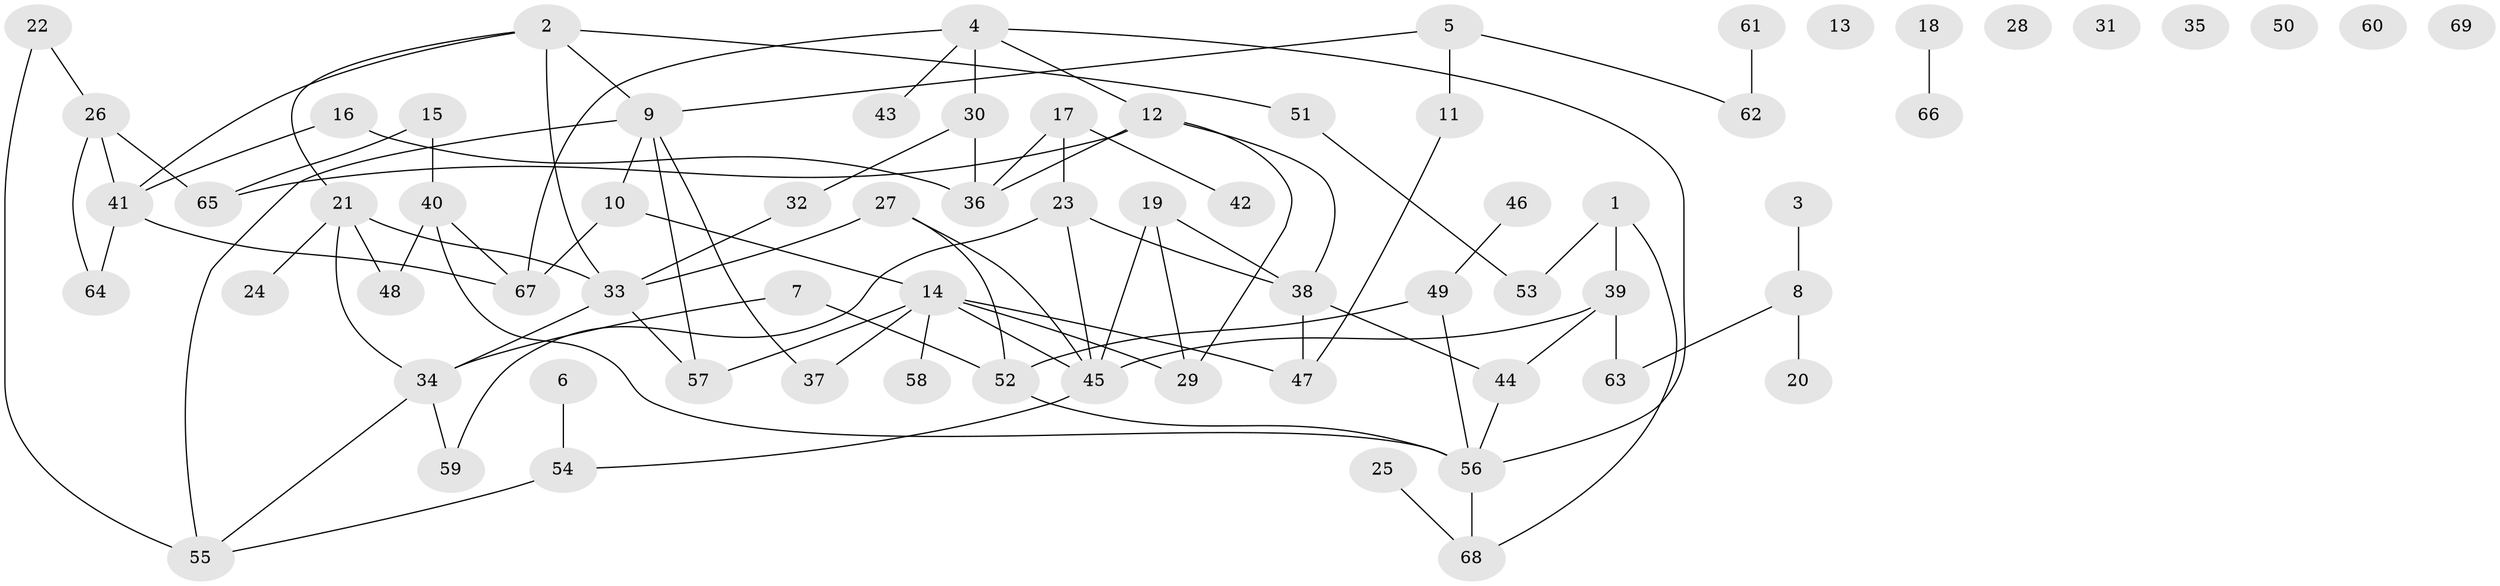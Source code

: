 // coarse degree distribution, {3: 0.16666666666666666, 14: 0.020833333333333332, 2: 0.25, 5: 0.10416666666666667, 1: 0.125, 0: 0.16666666666666666, 8: 0.020833333333333332, 4: 0.10416666666666667, 7: 0.020833333333333332, 6: 0.020833333333333332}
// Generated by graph-tools (version 1.1) at 2025/16/03/04/25 18:16:46]
// undirected, 69 vertices, 93 edges
graph export_dot {
graph [start="1"]
  node [color=gray90,style=filled];
  1;
  2;
  3;
  4;
  5;
  6;
  7;
  8;
  9;
  10;
  11;
  12;
  13;
  14;
  15;
  16;
  17;
  18;
  19;
  20;
  21;
  22;
  23;
  24;
  25;
  26;
  27;
  28;
  29;
  30;
  31;
  32;
  33;
  34;
  35;
  36;
  37;
  38;
  39;
  40;
  41;
  42;
  43;
  44;
  45;
  46;
  47;
  48;
  49;
  50;
  51;
  52;
  53;
  54;
  55;
  56;
  57;
  58;
  59;
  60;
  61;
  62;
  63;
  64;
  65;
  66;
  67;
  68;
  69;
  1 -- 39;
  1 -- 53;
  1 -- 68;
  2 -- 9;
  2 -- 21;
  2 -- 33;
  2 -- 41;
  2 -- 51;
  3 -- 8;
  4 -- 12;
  4 -- 30;
  4 -- 43;
  4 -- 56;
  4 -- 67;
  5 -- 9;
  5 -- 11;
  5 -- 62;
  6 -- 54;
  7 -- 34;
  7 -- 52;
  8 -- 20;
  8 -- 63;
  9 -- 10;
  9 -- 37;
  9 -- 55;
  9 -- 57;
  10 -- 14;
  10 -- 67;
  11 -- 47;
  12 -- 29;
  12 -- 36;
  12 -- 38;
  12 -- 65;
  14 -- 29;
  14 -- 37;
  14 -- 45;
  14 -- 47;
  14 -- 57;
  14 -- 58;
  15 -- 40;
  15 -- 65;
  16 -- 36;
  16 -- 41;
  17 -- 23;
  17 -- 36;
  17 -- 42;
  18 -- 66;
  19 -- 29;
  19 -- 38;
  19 -- 45;
  21 -- 24;
  21 -- 33;
  21 -- 34;
  21 -- 48;
  22 -- 26;
  22 -- 55;
  23 -- 38;
  23 -- 45;
  23 -- 59;
  25 -- 68;
  26 -- 41;
  26 -- 64;
  26 -- 65;
  27 -- 33;
  27 -- 45;
  27 -- 52;
  30 -- 32;
  30 -- 36;
  32 -- 33;
  33 -- 34;
  33 -- 57;
  34 -- 55;
  34 -- 59;
  38 -- 44;
  38 -- 47;
  39 -- 44;
  39 -- 45;
  39 -- 63;
  40 -- 48;
  40 -- 56;
  40 -- 67;
  41 -- 64;
  41 -- 67;
  44 -- 56;
  45 -- 54;
  46 -- 49;
  49 -- 52;
  49 -- 56;
  51 -- 53;
  52 -- 56;
  54 -- 55;
  56 -- 68;
  61 -- 62;
}
